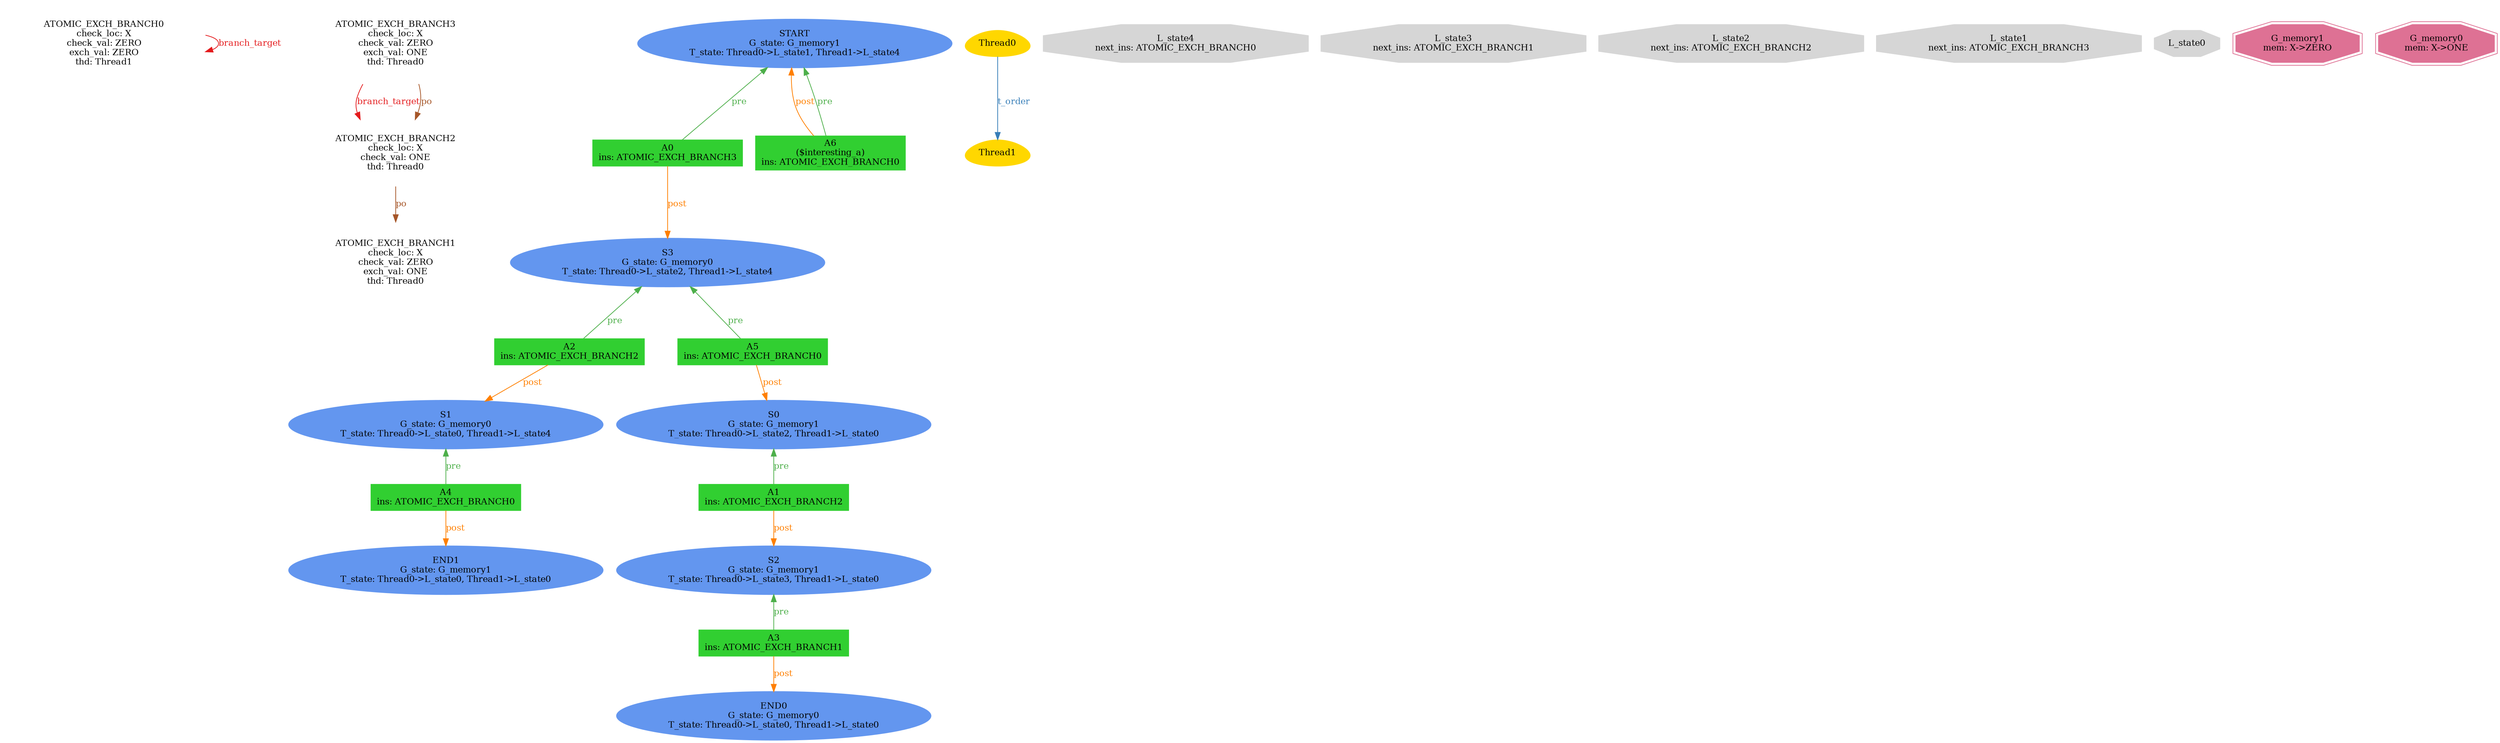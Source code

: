 digraph "graph" {
graph [fontsize=12]
node [fontsize=12]
edge [fontsize=12]
rankdir=TB;
"N24" -> "N24" [uuid = "<ATOMIC_EXCH_BRANCH0, ATOMIC_EXCH_BRANCH0>", color = "#e41a1c", fontcolor = "#e41a1c", style = "solid", label = "branch_target", dir = "forward", weight = "1"]
"N23" -> "N22" [uuid = "<ATOMIC_EXCH_BRANCH3, ATOMIC_EXCH_BRANCH2>", color = "#e41a1c", fontcolor = "#e41a1c", style = "solid", label = "branch_target", dir = "forward", weight = "1"]
"N22" -> "N21" [uuid = "<ATOMIC_EXCH_BRANCH2, ATOMIC_EXCH_BRANCH1>", color = "#a65628", fontcolor = "#a65628", style = "solid", label = "po", dir = "forward", weight = "1"]
"N23" -> "N22" [uuid = "<ATOMIC_EXCH_BRANCH3, ATOMIC_EXCH_BRANCH2>", color = "#a65628", fontcolor = "#a65628", style = "solid", label = "po", dir = "forward", weight = "1"]
"N20" -> "N19" [uuid = "<A0, S3>", color = "#ff7f00", fontcolor = "#ff7f00", style = "solid", label = "post", dir = "forward", weight = "1"]
"N16" -> "N15" [uuid = "<A1, S2>", color = "#ff7f00", fontcolor = "#ff7f00", style = "solid", label = "post", dir = "forward", weight = "1"]
"N12" -> "N11" [uuid = "<A2, S1>", color = "#ff7f00", fontcolor = "#ff7f00", style = "solid", label = "post", dir = "forward", weight = "1"]
"N14" -> "N13" [uuid = "<A3, END0>", color = "#ff7f00", fontcolor = "#ff7f00", style = "solid", label = "post", dir = "forward", weight = "1"]
"N10" -> "N9" [uuid = "<A4, END1>", color = "#ff7f00", fontcolor = "#ff7f00", style = "solid", label = "post", dir = "forward", weight = "1"]
"N18" -> "N17" [uuid = "<A5, S0>", color = "#ff7f00", fontcolor = "#ff7f00", style = "solid", label = "post", dir = "forward", weight = "1"]
"N26" -> "N25" [uuid = "<A6, START>", color = "#ff7f00", fontcolor = "#ff7f00", style = "solid", label = "post", dir = "back", weight = "1"]
"N26" -> "N20" [uuid = "<A0, START>", color = "#4daf4a", fontcolor = "#4daf4a", style = "solid", label = "pre", dir = "back", weight = "1"]
"N17" -> "N16" [uuid = "<A1, S0>", color = "#4daf4a", fontcolor = "#4daf4a", style = "solid", label = "pre", dir = "back", weight = "1"]
"N19" -> "N12" [uuid = "<A2, S3>", color = "#4daf4a", fontcolor = "#4daf4a", style = "solid", label = "pre", dir = "back", weight = "1"]
"N15" -> "N14" [uuid = "<A3, S2>", color = "#4daf4a", fontcolor = "#4daf4a", style = "solid", label = "pre", dir = "back", weight = "1"]
"N11" -> "N10" [uuid = "<A4, S1>", color = "#4daf4a", fontcolor = "#4daf4a", style = "solid", label = "pre", dir = "back", weight = "1"]
"N19" -> "N18" [uuid = "<A5, S3>", color = "#4daf4a", fontcolor = "#4daf4a", style = "solid", label = "pre", dir = "back", weight = "1"]
"N26" -> "N25" [uuid = "<A6, START>", color = "#4daf4a", fontcolor = "#4daf4a", style = "solid", label = "pre", dir = "back", weight = "1"]
"N8" -> "N7" [uuid = "<Thread0, Thread1>", color = "#377eb8", fontcolor = "#377eb8", style = "solid", label = "t_order", dir = "forward", weight = "1"]
"N0" [uuid="L_state4", label="L_state4\nnext_ins: ATOMIC_EXCH_BRANCH0", color="#d6d6d6", fontcolor = "#000000", shape = "octagon", style = "filled, solid"]
"N1" [uuid="L_state3", label="L_state3\nnext_ins: ATOMIC_EXCH_BRANCH1", color="#d6d6d6", fontcolor = "#000000", shape = "octagon", style = "filled, solid"]
"N2" [uuid="L_state2", label="L_state2\nnext_ins: ATOMIC_EXCH_BRANCH2", color="#d6d6d6", fontcolor = "#000000", shape = "octagon", style = "filled, solid"]
"N3" [uuid="L_state1", label="L_state1\nnext_ins: ATOMIC_EXCH_BRANCH3", color="#d6d6d6", fontcolor = "#000000", shape = "octagon", style = "filled, solid"]
"N4" [uuid="L_state0", label="L_state0", color="#d6d6d6", fontcolor = "#000000", shape = "octagon", style = "filled, solid"]
"N5" [uuid="G_memory1", label="G_memory1\nmem: X->ZERO", color="#de7194", fontcolor = "#000000", shape = "doubleoctagon", style = "filled, solid"]
"N6" [uuid="G_memory0", label="G_memory0\nmem: X->ONE", color="#de7194", fontcolor = "#000000", shape = "doubleoctagon", style = "filled, solid"]
"N7" [uuid="Thread1", label="Thread1", color="#ffd700", fontcolor = "#000000", shape = "egg", style = "filled, solid"]
"N8" [uuid="Thread0", label="Thread0", color="#ffd700", fontcolor = "#000000", shape = "egg", style = "filled, solid"]
"N9" [uuid="END1", label="END1\nG_state: G_memory1\nT_state: Thread0->L_state0, Thread1->L_state0", color="#6396ef", fontcolor = "#000000", shape = "ellipse", style = "filled, solid"]
"N10" [uuid="A4", label="A4\nins: ATOMIC_EXCH_BRANCH0", color="#31cf31", fontcolor = "#000000", shape = "box", style = "filled, solid"]
"N11" [uuid="S1", label="S1\nG_state: G_memory0\nT_state: Thread0->L_state0, Thread1->L_state4", color="#6396ef", fontcolor = "#000000", shape = "ellipse", style = "filled, solid"]
"N12" [uuid="A2", label="A2\nins: ATOMIC_EXCH_BRANCH2", color="#31cf31", fontcolor = "#000000", shape = "box", style = "filled, solid"]
"N13" [uuid="END0", label="END0\nG_state: G_memory0\nT_state: Thread0->L_state0, Thread1->L_state0", color="#6396ef", fontcolor = "#000000", shape = "ellipse", style = "filled, solid"]
"N14" [uuid="A3", label="A3\nins: ATOMIC_EXCH_BRANCH1", color="#31cf31", fontcolor = "#000000", shape = "box", style = "filled, solid"]
"N15" [uuid="S2", label="S2\nG_state: G_memory1\nT_state: Thread0->L_state3, Thread1->L_state0", color="#6396ef", fontcolor = "#000000", shape = "ellipse", style = "filled, solid"]
"N16" [uuid="A1", label="A1\nins: ATOMIC_EXCH_BRANCH2", color="#31cf31", fontcolor = "#000000", shape = "box", style = "filled, solid"]
"N17" [uuid="S0", label="S0\nG_state: G_memory1\nT_state: Thread0->L_state2, Thread1->L_state0", color="#6396ef", fontcolor = "#000000", shape = "ellipse", style = "filled, solid"]
"N18" [uuid="A5", label="A5\nins: ATOMIC_EXCH_BRANCH0", color="#31cf31", fontcolor = "#000000", shape = "box", style = "filled, solid"]
"N19" [uuid="S3", label="S3\nG_state: G_memory0\nT_state: Thread0->L_state2, Thread1->L_state4", color="#6396ef", fontcolor = "#000000", shape = "ellipse", style = "filled, solid"]
"N20" [uuid="A0", label="A0\nins: ATOMIC_EXCH_BRANCH3", color="#31cf31", fontcolor = "#000000", shape = "box", style = "filled, solid"]
"N21" [uuid="ATOMIC_EXCH_BRANCH1", label="ATOMIC_EXCH_BRANCH1\ncheck_loc: X\ncheck_val: ZERO\nexch_val: ONE\nthd: Thread0", color="#ffffff", fontcolor = "#000000", shape = "octagon", style = "filled, solid"]
"N22" [uuid="ATOMIC_EXCH_BRANCH2", label="ATOMIC_EXCH_BRANCH2\ncheck_loc: X\ncheck_val: ONE\nthd: Thread0", color="#ffffff", fontcolor = "#000000", shape = "octagon", style = "filled, solid"]
"N23" [uuid="ATOMIC_EXCH_BRANCH3", label="ATOMIC_EXCH_BRANCH3\ncheck_loc: X\ncheck_val: ZERO\nexch_val: ONE\nthd: Thread0", color="#ffffff", fontcolor = "#000000", shape = "octagon", style = "filled, solid"]
"N24" [uuid="ATOMIC_EXCH_BRANCH0", label="ATOMIC_EXCH_BRANCH0\ncheck_loc: X\ncheck_val: ZERO\nexch_val: ZERO\nthd: Thread1", color="#ffffff", fontcolor = "#000000", shape = "octagon", style = "filled, solid"]
"N25" [uuid="A6", label="A6\n($interesting_a)\nins: ATOMIC_EXCH_BRANCH0", color="#31cf31", fontcolor = "#000000", shape = "box", style = "filled, solid"]
"N26" [uuid="START", label="START\nG_state: G_memory1\nT_state: Thread0->L_state1, Thread1->L_state4", color="#6396ef", fontcolor = "#000000", shape = "ellipse", style = "filled, solid"]
}
